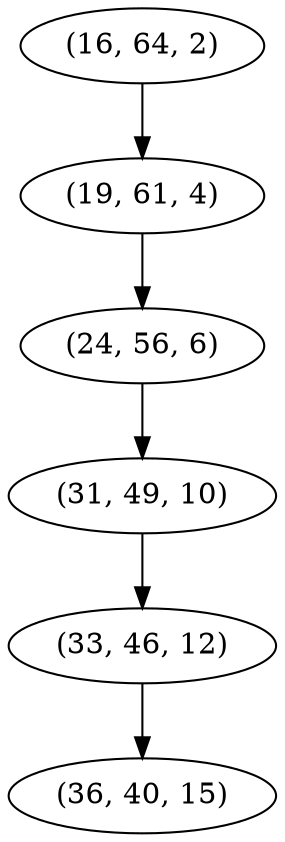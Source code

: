 digraph tree {
    "(16, 64, 2)";
    "(19, 61, 4)";
    "(24, 56, 6)";
    "(31, 49, 10)";
    "(33, 46, 12)";
    "(36, 40, 15)";
    "(16, 64, 2)" -> "(19, 61, 4)";
    "(19, 61, 4)" -> "(24, 56, 6)";
    "(24, 56, 6)" -> "(31, 49, 10)";
    "(31, 49, 10)" -> "(33, 46, 12)";
    "(33, 46, 12)" -> "(36, 40, 15)";
}
